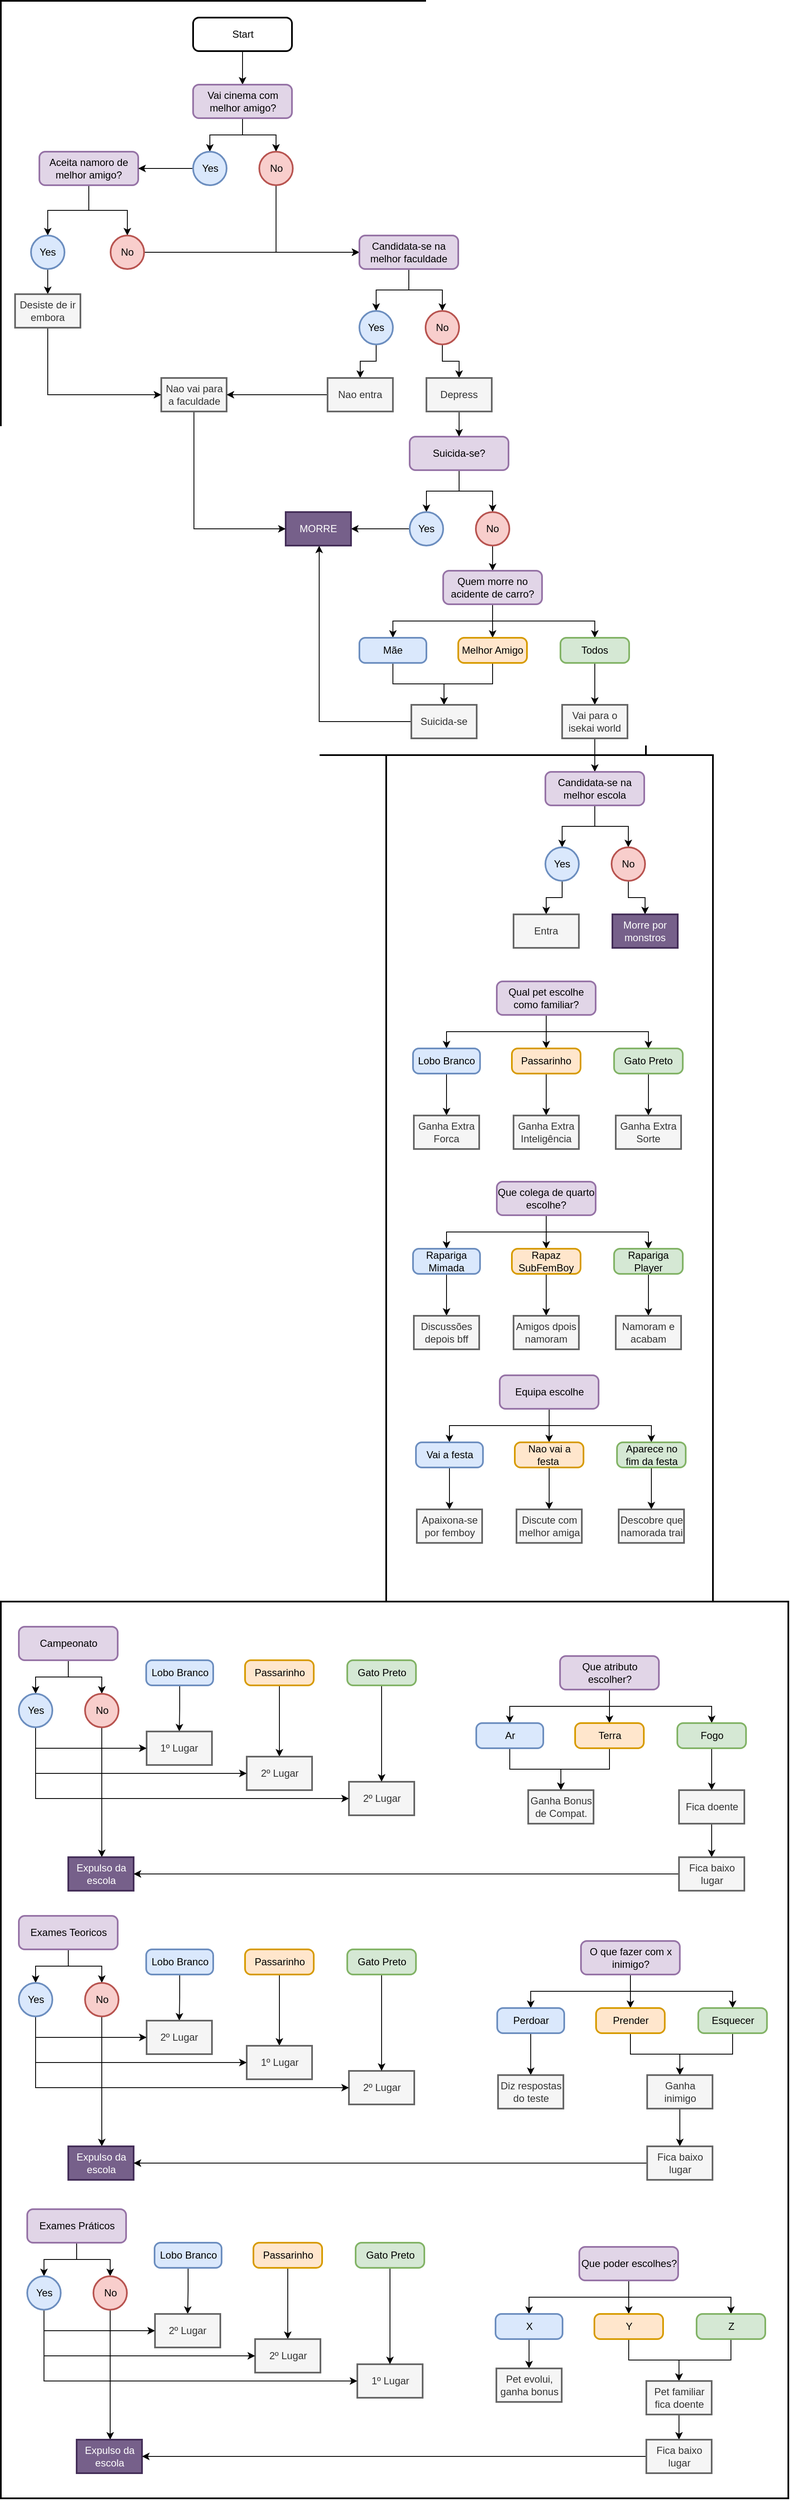 <mxfile version="20.8.1" type="github">
  <diagram id="oo7BsvQXC0BznXMBENdt" name="Página-1">
    <mxGraphModel dx="620" dy="2259" grid="1" gridSize="10" guides="1" tooltips="1" connect="1" arrows="1" fold="1" page="1" pageScale="1" pageWidth="827" pageHeight="1169" math="0" shadow="0">
      <root>
        <mxCell id="0" />
        <mxCell id="1" parent="0" />
        <mxCell id="yywzfgjH2t5czmbMfa4m-223" value="" style="rounded=0;whiteSpace=wrap;html=1;strokeWidth=2;" vertex="1" parent="1">
          <mxGeometry x="710" y="660" width="390" height="1010" as="geometry" />
        </mxCell>
        <mxCell id="yywzfgjH2t5czmbMfa4m-222" value="" style="rounded=0;whiteSpace=wrap;html=1;strokeWidth=2;" vertex="1" parent="1">
          <mxGeometry x="250" y="1670" width="940" height="1070" as="geometry" />
        </mxCell>
        <mxCell id="yywzfgjH2t5czmbMfa4m-75" value="" style="rounded=0;whiteSpace=wrap;html=1;strokeWidth=2;" vertex="1" parent="1">
          <mxGeometry x="250" y="-240" width="770" height="900" as="geometry" />
        </mxCell>
        <mxCell id="yywzfgjH2t5czmbMfa4m-29" style="edgeStyle=orthogonalEdgeStyle;rounded=0;orthogonalLoop=1;jettySize=auto;html=1;" edge="1" parent="1" source="9vlYqfwcHWExLdp7QOYs-2" target="9vlYqfwcHWExLdp7QOYs-61">
          <mxGeometry relative="1" as="geometry" />
        </mxCell>
        <mxCell id="9vlYqfwcHWExLdp7QOYs-2" value="Start" style="rounded=1;whiteSpace=wrap;html=1;absoluteArcSize=1;arcSize=14;strokeWidth=2;" parent="1" vertex="1">
          <mxGeometry x="479.5" y="-220" width="118" height="40" as="geometry" />
        </mxCell>
        <mxCell id="9vlYqfwcHWExLdp7QOYs-4" style="edgeStyle=orthogonalEdgeStyle;rounded=0;orthogonalLoop=1;jettySize=auto;html=1;" parent="1" source="9vlYqfwcHWExLdp7QOYs-3" target="9vlYqfwcHWExLdp7QOYs-6" edge="1">
          <mxGeometry relative="1" as="geometry">
            <mxPoint x="459" y="110" as="targetPoint" />
          </mxGeometry>
        </mxCell>
        <mxCell id="9vlYqfwcHWExLdp7QOYs-5" style="edgeStyle=orthogonalEdgeStyle;rounded=0;orthogonalLoop=1;jettySize=auto;html=1;entryX=0.5;entryY=0;entryDx=0;entryDy=0;" parent="1" source="9vlYqfwcHWExLdp7QOYs-3" target="9vlYqfwcHWExLdp7QOYs-7" edge="1">
          <mxGeometry relative="1" as="geometry">
            <mxPoint x="539" y="100" as="targetPoint" />
          </mxGeometry>
        </mxCell>
        <mxCell id="9vlYqfwcHWExLdp7QOYs-3" value="Aceita namoro de melhor amigo?" style="rounded=1;whiteSpace=wrap;html=1;absoluteArcSize=1;arcSize=14;strokeWidth=2;fillColor=#e1d5e7;strokeColor=#9673a6;" parent="1" vertex="1">
          <mxGeometry x="296" y="-60" width="118" height="40" as="geometry" />
        </mxCell>
        <mxCell id="yywzfgjH2t5czmbMfa4m-57" style="edgeStyle=orthogonalEdgeStyle;rounded=0;orthogonalLoop=1;jettySize=auto;html=1;" edge="1" parent="1" source="9vlYqfwcHWExLdp7QOYs-6" target="yywzfgjH2t5czmbMfa4m-56">
          <mxGeometry relative="1" as="geometry" />
        </mxCell>
        <mxCell id="9vlYqfwcHWExLdp7QOYs-6" value="Yes" style="ellipse;whiteSpace=wrap;html=1;strokeWidth=2;fillColor=#dae8fc;strokeColor=#6c8ebf;" parent="1" vertex="1">
          <mxGeometry x="286" y="40" width="40" height="40" as="geometry" />
        </mxCell>
        <mxCell id="yywzfgjH2t5czmbMfa4m-36" style="edgeStyle=orthogonalEdgeStyle;rounded=0;orthogonalLoop=1;jettySize=auto;html=1;" edge="1" parent="1" source="9vlYqfwcHWExLdp7QOYs-7" target="yywzfgjH2t5czmbMfa4m-33">
          <mxGeometry relative="1" as="geometry">
            <Array as="points">
              <mxPoint x="530" y="60" />
            </Array>
          </mxGeometry>
        </mxCell>
        <mxCell id="9vlYqfwcHWExLdp7QOYs-7" value="No" style="ellipse;whiteSpace=wrap;html=1;strokeWidth=2;fillColor=#f8cecc;strokeColor=#b85450;" parent="1" vertex="1">
          <mxGeometry x="381" y="40" width="40" height="40" as="geometry" />
        </mxCell>
        <mxCell id="9vlYqfwcHWExLdp7QOYs-42" style="edgeStyle=orthogonalEdgeStyle;rounded=0;orthogonalLoop=1;jettySize=auto;html=1;" parent="1" source="9vlYqfwcHWExLdp7QOYs-17" target="9vlYqfwcHWExLdp7QOYs-38" edge="1">
          <mxGeometry relative="1" as="geometry" />
        </mxCell>
        <mxCell id="9vlYqfwcHWExLdp7QOYs-43" style="edgeStyle=orthogonalEdgeStyle;rounded=0;orthogonalLoop=1;jettySize=auto;html=1;" parent="1" source="9vlYqfwcHWExLdp7QOYs-17" target="9vlYqfwcHWExLdp7QOYs-39" edge="1">
          <mxGeometry relative="1" as="geometry">
            <Array as="points">
              <mxPoint x="901" y="990" />
              <mxPoint x="1023" y="990" />
            </Array>
          </mxGeometry>
        </mxCell>
        <mxCell id="9vlYqfwcHWExLdp7QOYs-44" style="edgeStyle=orthogonalEdgeStyle;rounded=0;orthogonalLoop=1;jettySize=auto;html=1;" parent="1" source="9vlYqfwcHWExLdp7QOYs-17" target="9vlYqfwcHWExLdp7QOYs-37" edge="1">
          <mxGeometry relative="1" as="geometry">
            <Array as="points">
              <mxPoint x="901" y="990" />
              <mxPoint x="782" y="990" />
            </Array>
          </mxGeometry>
        </mxCell>
        <mxCell id="9vlYqfwcHWExLdp7QOYs-17" value="Qual pet escolhe como familiar?" style="rounded=1;whiteSpace=wrap;html=1;absoluteArcSize=1;arcSize=14;strokeWidth=2;fillColor=#e1d5e7;strokeColor=#9673a6;" parent="1" vertex="1">
          <mxGeometry x="842" y="930" width="118" height="40" as="geometry" />
        </mxCell>
        <mxCell id="9vlYqfwcHWExLdp7QOYs-31" style="edgeStyle=orthogonalEdgeStyle;rounded=0;orthogonalLoop=1;jettySize=auto;html=1;" parent="1" source="9vlYqfwcHWExLdp7QOYs-33" target="9vlYqfwcHWExLdp7QOYs-34" edge="1">
          <mxGeometry relative="1" as="geometry">
            <mxPoint x="767" y="400" as="targetPoint" />
          </mxGeometry>
        </mxCell>
        <mxCell id="9vlYqfwcHWExLdp7QOYs-32" style="edgeStyle=orthogonalEdgeStyle;rounded=0;orthogonalLoop=1;jettySize=auto;html=1;entryX=0.5;entryY=0;entryDx=0;entryDy=0;" parent="1" source="9vlYqfwcHWExLdp7QOYs-33" target="9vlYqfwcHWExLdp7QOYs-35" edge="1">
          <mxGeometry relative="1" as="geometry">
            <mxPoint x="847" y="390" as="targetPoint" />
          </mxGeometry>
        </mxCell>
        <mxCell id="9vlYqfwcHWExLdp7QOYs-33" value="Suicida-se?" style="rounded=1;whiteSpace=wrap;html=1;absoluteArcSize=1;arcSize=14;strokeWidth=2;fillColor=#e1d5e7;strokeColor=#9673a6;" parent="1" vertex="1">
          <mxGeometry x="738" y="280" width="118" height="40" as="geometry" />
        </mxCell>
        <mxCell id="XSNYoC8a-VCnFk2-lkQq-56" style="edgeStyle=orthogonalEdgeStyle;rounded=0;orthogonalLoop=1;jettySize=auto;html=1;" parent="1" source="9vlYqfwcHWExLdp7QOYs-34" target="XSNYoC8a-VCnFk2-lkQq-54" edge="1">
          <mxGeometry relative="1" as="geometry" />
        </mxCell>
        <mxCell id="9vlYqfwcHWExLdp7QOYs-34" value="Yes" style="ellipse;whiteSpace=wrap;html=1;strokeWidth=2;fillColor=#dae8fc;strokeColor=#6c8ebf;" parent="1" vertex="1">
          <mxGeometry x="738" y="370" width="40" height="40" as="geometry" />
        </mxCell>
        <mxCell id="XSNYoC8a-VCnFk2-lkQq-57" style="edgeStyle=orthogonalEdgeStyle;rounded=0;orthogonalLoop=1;jettySize=auto;html=1;" parent="1" source="9vlYqfwcHWExLdp7QOYs-35" target="9vlYqfwcHWExLdp7QOYs-48" edge="1">
          <mxGeometry relative="1" as="geometry">
            <Array as="points" />
          </mxGeometry>
        </mxCell>
        <mxCell id="9vlYqfwcHWExLdp7QOYs-35" value="No" style="ellipse;whiteSpace=wrap;html=1;strokeWidth=2;fillColor=#f8cecc;strokeColor=#b85450;" parent="1" vertex="1">
          <mxGeometry x="817" y="370" width="40" height="40" as="geometry" />
        </mxCell>
        <mxCell id="XSNYoC8a-VCnFk2-lkQq-41" style="edgeStyle=orthogonalEdgeStyle;rounded=0;orthogonalLoop=1;jettySize=auto;html=1;" parent="1" source="9vlYqfwcHWExLdp7QOYs-37" target="XSNYoC8a-VCnFk2-lkQq-39" edge="1">
          <mxGeometry relative="1" as="geometry" />
        </mxCell>
        <mxCell id="9vlYqfwcHWExLdp7QOYs-37" value="Lobo Branco" style="rounded=1;whiteSpace=wrap;html=1;absoluteArcSize=1;arcSize=14;strokeWidth=2;fillColor=#dae8fc;strokeColor=#6c8ebf;" parent="1" vertex="1">
          <mxGeometry x="742" y="1010" width="80" height="30" as="geometry" />
        </mxCell>
        <mxCell id="XSNYoC8a-VCnFk2-lkQq-42" style="edgeStyle=orthogonalEdgeStyle;rounded=0;orthogonalLoop=1;jettySize=auto;html=1;" parent="1" source="9vlYqfwcHWExLdp7QOYs-38" target="XSNYoC8a-VCnFk2-lkQq-38" edge="1">
          <mxGeometry relative="1" as="geometry" />
        </mxCell>
        <mxCell id="9vlYqfwcHWExLdp7QOYs-38" value="Passarinho" style="rounded=1;whiteSpace=wrap;html=1;absoluteArcSize=1;arcSize=14;strokeWidth=2;fillColor=#ffe6cc;strokeColor=#d79b00;" parent="1" vertex="1">
          <mxGeometry x="860" y="1010" width="82" height="30" as="geometry" />
        </mxCell>
        <mxCell id="XSNYoC8a-VCnFk2-lkQq-37" style="edgeStyle=orthogonalEdgeStyle;rounded=0;orthogonalLoop=1;jettySize=auto;html=1;" parent="1" source="9vlYqfwcHWExLdp7QOYs-39" target="XSNYoC8a-VCnFk2-lkQq-36" edge="1">
          <mxGeometry relative="1" as="geometry" />
        </mxCell>
        <mxCell id="9vlYqfwcHWExLdp7QOYs-39" value="Gato Preto" style="rounded=1;whiteSpace=wrap;html=1;absoluteArcSize=1;arcSize=14;strokeWidth=2;fillColor=#d5e8d4;strokeColor=#82b366;" parent="1" vertex="1">
          <mxGeometry x="982" y="1010" width="82" height="30" as="geometry" />
        </mxCell>
        <mxCell id="9vlYqfwcHWExLdp7QOYs-45" style="edgeStyle=orthogonalEdgeStyle;rounded=0;orthogonalLoop=1;jettySize=auto;html=1;" parent="1" source="9vlYqfwcHWExLdp7QOYs-48" target="9vlYqfwcHWExLdp7QOYs-50" edge="1">
          <mxGeometry relative="1" as="geometry" />
        </mxCell>
        <mxCell id="9vlYqfwcHWExLdp7QOYs-46" style="edgeStyle=orthogonalEdgeStyle;rounded=0;orthogonalLoop=1;jettySize=auto;html=1;" parent="1" source="9vlYqfwcHWExLdp7QOYs-48" target="9vlYqfwcHWExLdp7QOYs-51" edge="1">
          <mxGeometry relative="1" as="geometry">
            <Array as="points">
              <mxPoint x="837" y="500" />
              <mxPoint x="959" y="500" />
            </Array>
          </mxGeometry>
        </mxCell>
        <mxCell id="9vlYqfwcHWExLdp7QOYs-47" style="edgeStyle=orthogonalEdgeStyle;rounded=0;orthogonalLoop=1;jettySize=auto;html=1;" parent="1" source="9vlYqfwcHWExLdp7QOYs-48" target="9vlYqfwcHWExLdp7QOYs-49" edge="1">
          <mxGeometry relative="1" as="geometry">
            <Array as="points">
              <mxPoint x="837" y="500" />
              <mxPoint x="718" y="500" />
            </Array>
            <mxPoint x="838" y="470" as="sourcePoint" />
          </mxGeometry>
        </mxCell>
        <mxCell id="9vlYqfwcHWExLdp7QOYs-48" value="Quem morre no acidente de carro?" style="rounded=1;whiteSpace=wrap;html=1;absoluteArcSize=1;arcSize=14;strokeWidth=2;fillColor=#e1d5e7;strokeColor=#9673a6;" parent="1" vertex="1">
          <mxGeometry x="778" y="440" width="118" height="40" as="geometry" />
        </mxCell>
        <mxCell id="XSNYoC8a-VCnFk2-lkQq-27" style="edgeStyle=orthogonalEdgeStyle;rounded=0;orthogonalLoop=1;jettySize=auto;html=1;" parent="1" source="9vlYqfwcHWExLdp7QOYs-49" target="XSNYoC8a-VCnFk2-lkQq-25" edge="1">
          <mxGeometry relative="1" as="geometry" />
        </mxCell>
        <mxCell id="9vlYqfwcHWExLdp7QOYs-49" value="Mãe" style="rounded=1;whiteSpace=wrap;html=1;absoluteArcSize=1;arcSize=14;strokeWidth=2;fillColor=#dae8fc;strokeColor=#6c8ebf;" parent="1" vertex="1">
          <mxGeometry x="678" y="520" width="80" height="30" as="geometry" />
        </mxCell>
        <mxCell id="XSNYoC8a-VCnFk2-lkQq-26" style="edgeStyle=orthogonalEdgeStyle;rounded=0;orthogonalLoop=1;jettySize=auto;html=1;" parent="1" source="9vlYqfwcHWExLdp7QOYs-50" target="XSNYoC8a-VCnFk2-lkQq-25" edge="1">
          <mxGeometry relative="1" as="geometry" />
        </mxCell>
        <mxCell id="9vlYqfwcHWExLdp7QOYs-50" value="Melhor Amigo" style="rounded=1;whiteSpace=wrap;html=1;absoluteArcSize=1;arcSize=14;strokeWidth=2;fillColor=#ffe6cc;strokeColor=#d79b00;" parent="1" vertex="1">
          <mxGeometry x="796" y="520" width="82" height="30" as="geometry" />
        </mxCell>
        <mxCell id="XSNYoC8a-VCnFk2-lkQq-23" style="edgeStyle=orthogonalEdgeStyle;rounded=0;orthogonalLoop=1;jettySize=auto;html=1;" parent="1" source="9vlYqfwcHWExLdp7QOYs-51" target="XSNYoC8a-VCnFk2-lkQq-22" edge="1">
          <mxGeometry relative="1" as="geometry" />
        </mxCell>
        <mxCell id="9vlYqfwcHWExLdp7QOYs-51" value="Todos" style="rounded=1;whiteSpace=wrap;html=1;absoluteArcSize=1;arcSize=14;strokeWidth=2;fillColor=#d5e8d4;strokeColor=#82b366;" parent="1" vertex="1">
          <mxGeometry x="918" y="520" width="82" height="30" as="geometry" />
        </mxCell>
        <mxCell id="9vlYqfwcHWExLdp7QOYs-52" style="edgeStyle=orthogonalEdgeStyle;rounded=0;orthogonalLoop=1;jettySize=auto;html=1;" parent="1" source="9vlYqfwcHWExLdp7QOYs-55" target="9vlYqfwcHWExLdp7QOYs-57" edge="1">
          <mxGeometry relative="1" as="geometry" />
        </mxCell>
        <mxCell id="9vlYqfwcHWExLdp7QOYs-53" style="edgeStyle=orthogonalEdgeStyle;rounded=0;orthogonalLoop=1;jettySize=auto;html=1;" parent="1" source="9vlYqfwcHWExLdp7QOYs-55" target="9vlYqfwcHWExLdp7QOYs-58" edge="1">
          <mxGeometry relative="1" as="geometry">
            <Array as="points">
              <mxPoint x="976.5" y="1795" />
              <mxPoint x="1098.5" y="1795" />
            </Array>
          </mxGeometry>
        </mxCell>
        <mxCell id="9vlYqfwcHWExLdp7QOYs-54" style="edgeStyle=orthogonalEdgeStyle;rounded=0;orthogonalLoop=1;jettySize=auto;html=1;" parent="1" source="9vlYqfwcHWExLdp7QOYs-55" target="9vlYqfwcHWExLdp7QOYs-56" edge="1">
          <mxGeometry relative="1" as="geometry">
            <Array as="points">
              <mxPoint x="976.5" y="1795" />
              <mxPoint x="857.5" y="1795" />
            </Array>
          </mxGeometry>
        </mxCell>
        <mxCell id="9vlYqfwcHWExLdp7QOYs-55" value="Que atributo escolher?" style="rounded=1;whiteSpace=wrap;html=1;absoluteArcSize=1;arcSize=14;strokeWidth=2;fillColor=#e1d5e7;strokeColor=#9673a6;" parent="1" vertex="1">
          <mxGeometry x="917.5" y="1735" width="118" height="40" as="geometry" />
        </mxCell>
        <mxCell id="XSNYoC8a-VCnFk2-lkQq-51" style="edgeStyle=orthogonalEdgeStyle;rounded=0;orthogonalLoop=1;jettySize=auto;html=1;" parent="1" source="9vlYqfwcHWExLdp7QOYs-56" target="XSNYoC8a-VCnFk2-lkQq-45" edge="1">
          <mxGeometry relative="1" as="geometry" />
        </mxCell>
        <mxCell id="9vlYqfwcHWExLdp7QOYs-56" value="Ar" style="rounded=1;whiteSpace=wrap;html=1;absoluteArcSize=1;arcSize=14;strokeWidth=2;fillColor=#dae8fc;strokeColor=#6c8ebf;" parent="1" vertex="1">
          <mxGeometry x="817.5" y="1815" width="80" height="30" as="geometry" />
        </mxCell>
        <mxCell id="XSNYoC8a-VCnFk2-lkQq-52" style="edgeStyle=orthogonalEdgeStyle;rounded=0;orthogonalLoop=1;jettySize=auto;html=1;" parent="1" source="9vlYqfwcHWExLdp7QOYs-57" target="XSNYoC8a-VCnFk2-lkQq-45" edge="1">
          <mxGeometry relative="1" as="geometry" />
        </mxCell>
        <mxCell id="9vlYqfwcHWExLdp7QOYs-57" value="Terra" style="rounded=1;whiteSpace=wrap;html=1;absoluteArcSize=1;arcSize=14;strokeWidth=2;fillColor=#ffe6cc;strokeColor=#d79b00;" parent="1" vertex="1">
          <mxGeometry x="935.5" y="1815" width="82" height="30" as="geometry" />
        </mxCell>
        <mxCell id="XSNYoC8a-VCnFk2-lkQq-50" style="edgeStyle=orthogonalEdgeStyle;rounded=0;orthogonalLoop=1;jettySize=auto;html=1;" parent="1" source="9vlYqfwcHWExLdp7QOYs-58" target="XSNYoC8a-VCnFk2-lkQq-49" edge="1">
          <mxGeometry relative="1" as="geometry" />
        </mxCell>
        <mxCell id="9vlYqfwcHWExLdp7QOYs-58" value="Fogo" style="rounded=1;whiteSpace=wrap;html=1;absoluteArcSize=1;arcSize=14;strokeWidth=2;fillColor=#d5e8d4;strokeColor=#82b366;" parent="1" vertex="1">
          <mxGeometry x="1057.5" y="1815" width="82" height="30" as="geometry" />
        </mxCell>
        <mxCell id="9vlYqfwcHWExLdp7QOYs-59" style="edgeStyle=orthogonalEdgeStyle;rounded=0;orthogonalLoop=1;jettySize=auto;html=1;" parent="1" source="9vlYqfwcHWExLdp7QOYs-61" target="9vlYqfwcHWExLdp7QOYs-62" edge="1">
          <mxGeometry relative="1" as="geometry">
            <mxPoint x="498.5" y="-60" as="targetPoint" />
          </mxGeometry>
        </mxCell>
        <mxCell id="9vlYqfwcHWExLdp7QOYs-60" style="edgeStyle=orthogonalEdgeStyle;rounded=0;orthogonalLoop=1;jettySize=auto;html=1;entryX=0.5;entryY=0;entryDx=0;entryDy=0;" parent="1" source="9vlYqfwcHWExLdp7QOYs-61" target="9vlYqfwcHWExLdp7QOYs-63" edge="1">
          <mxGeometry relative="1" as="geometry">
            <mxPoint x="578.5" y="-70" as="targetPoint" />
          </mxGeometry>
        </mxCell>
        <mxCell id="9vlYqfwcHWExLdp7QOYs-61" value="Vai cinema com melhor amigo?" style="rounded=1;whiteSpace=wrap;html=1;absoluteArcSize=1;arcSize=14;strokeWidth=2;fillColor=#e1d5e7;strokeColor=#9673a6;" parent="1" vertex="1">
          <mxGeometry x="479.5" y="-140" width="118" height="40" as="geometry" />
        </mxCell>
        <mxCell id="yywzfgjH2t5czmbMfa4m-30" style="edgeStyle=orthogonalEdgeStyle;rounded=0;orthogonalLoop=1;jettySize=auto;html=1;" edge="1" parent="1" source="9vlYqfwcHWExLdp7QOYs-62" target="9vlYqfwcHWExLdp7QOYs-3">
          <mxGeometry relative="1" as="geometry" />
        </mxCell>
        <mxCell id="9vlYqfwcHWExLdp7QOYs-62" value="Yes" style="ellipse;whiteSpace=wrap;html=1;strokeWidth=2;fillColor=#dae8fc;strokeColor=#6c8ebf;" parent="1" vertex="1">
          <mxGeometry x="479.5" y="-60" width="40" height="40" as="geometry" />
        </mxCell>
        <mxCell id="yywzfgjH2t5czmbMfa4m-45" style="edgeStyle=orthogonalEdgeStyle;rounded=0;orthogonalLoop=1;jettySize=auto;html=1;" edge="1" parent="1" source="9vlYqfwcHWExLdp7QOYs-63" target="yywzfgjH2t5czmbMfa4m-33">
          <mxGeometry relative="1" as="geometry">
            <Array as="points">
              <mxPoint x="579" y="60" />
              <mxPoint x="530" y="60" />
            </Array>
          </mxGeometry>
        </mxCell>
        <mxCell id="9vlYqfwcHWExLdp7QOYs-63" value="No" style="ellipse;whiteSpace=wrap;html=1;strokeWidth=2;fillColor=#f8cecc;strokeColor=#b85450;" parent="1" vertex="1">
          <mxGeometry x="558.5" y="-60" width="40" height="40" as="geometry" />
        </mxCell>
        <mxCell id="XSNYoC8a-VCnFk2-lkQq-6" style="edgeStyle=orthogonalEdgeStyle;rounded=0;orthogonalLoop=1;jettySize=auto;html=1;" parent="1" source="XSNYoC8a-VCnFk2-lkQq-9" target="XSNYoC8a-VCnFk2-lkQq-11" edge="1">
          <mxGeometry relative="1" as="geometry" />
        </mxCell>
        <mxCell id="XSNYoC8a-VCnFk2-lkQq-7" style="edgeStyle=orthogonalEdgeStyle;rounded=0;orthogonalLoop=1;jettySize=auto;html=1;" parent="1" source="XSNYoC8a-VCnFk2-lkQq-9" target="XSNYoC8a-VCnFk2-lkQq-12" edge="1">
          <mxGeometry relative="1" as="geometry">
            <Array as="points">
              <mxPoint x="1001.5" y="2135" />
              <mxPoint x="1123.5" y="2135" />
            </Array>
          </mxGeometry>
        </mxCell>
        <mxCell id="XSNYoC8a-VCnFk2-lkQq-8" style="edgeStyle=orthogonalEdgeStyle;rounded=0;orthogonalLoop=1;jettySize=auto;html=1;" parent="1" target="XSNYoC8a-VCnFk2-lkQq-10" edge="1">
          <mxGeometry relative="1" as="geometry">
            <Array as="points">
              <mxPoint x="1001.5" y="2135" />
              <mxPoint x="882.5" y="2135" />
            </Array>
            <mxPoint x="1002.5" y="2105" as="sourcePoint" />
          </mxGeometry>
        </mxCell>
        <mxCell id="XSNYoC8a-VCnFk2-lkQq-9" value="O que fazer com x inimigo?" style="rounded=1;whiteSpace=wrap;html=1;absoluteArcSize=1;arcSize=14;strokeWidth=2;fillColor=#e1d5e7;strokeColor=#9673a6;" parent="1" vertex="1">
          <mxGeometry x="942.5" y="2075" width="118" height="40" as="geometry" />
        </mxCell>
        <mxCell id="XSNYoC8a-VCnFk2-lkQq-29" style="edgeStyle=orthogonalEdgeStyle;rounded=0;orthogonalLoop=1;jettySize=auto;html=1;" parent="1" source="XSNYoC8a-VCnFk2-lkQq-10" target="XSNYoC8a-VCnFk2-lkQq-28" edge="1">
          <mxGeometry relative="1" as="geometry" />
        </mxCell>
        <mxCell id="XSNYoC8a-VCnFk2-lkQq-10" value="Perdoar" style="rounded=1;whiteSpace=wrap;html=1;absoluteArcSize=1;arcSize=14;strokeWidth=2;fillColor=#dae8fc;strokeColor=#6c8ebf;" parent="1" vertex="1">
          <mxGeometry x="842.5" y="2155" width="80" height="30" as="geometry" />
        </mxCell>
        <mxCell id="XSNYoC8a-VCnFk2-lkQq-33" style="edgeStyle=orthogonalEdgeStyle;rounded=0;orthogonalLoop=1;jettySize=auto;html=1;" parent="1" source="XSNYoC8a-VCnFk2-lkQq-11" target="XSNYoC8a-VCnFk2-lkQq-32" edge="1">
          <mxGeometry relative="1" as="geometry">
            <mxPoint x="1001.5" y="2235" as="targetPoint" />
          </mxGeometry>
        </mxCell>
        <mxCell id="XSNYoC8a-VCnFk2-lkQq-11" value="Prender" style="rounded=1;whiteSpace=wrap;html=1;absoluteArcSize=1;arcSize=14;strokeWidth=2;fillColor=#ffe6cc;strokeColor=#d79b00;" parent="1" vertex="1">
          <mxGeometry x="960.5" y="2155" width="82" height="30" as="geometry" />
        </mxCell>
        <mxCell id="XSNYoC8a-VCnFk2-lkQq-34" style="edgeStyle=orthogonalEdgeStyle;rounded=0;orthogonalLoop=1;jettySize=auto;html=1;" parent="1" source="XSNYoC8a-VCnFk2-lkQq-12" target="XSNYoC8a-VCnFk2-lkQq-32" edge="1">
          <mxGeometry relative="1" as="geometry" />
        </mxCell>
        <mxCell id="XSNYoC8a-VCnFk2-lkQq-12" value="Esquecer" style="rounded=1;whiteSpace=wrap;html=1;absoluteArcSize=1;arcSize=14;strokeWidth=2;fillColor=#d5e8d4;strokeColor=#82b366;" parent="1" vertex="1">
          <mxGeometry x="1082.5" y="2155" width="82" height="30" as="geometry" />
        </mxCell>
        <mxCell id="XSNYoC8a-VCnFk2-lkQq-13" style="edgeStyle=orthogonalEdgeStyle;rounded=0;orthogonalLoop=1;jettySize=auto;html=1;" parent="1" source="XSNYoC8a-VCnFk2-lkQq-16" target="XSNYoC8a-VCnFk2-lkQq-18" edge="1">
          <mxGeometry relative="1" as="geometry" />
        </mxCell>
        <mxCell id="XSNYoC8a-VCnFk2-lkQq-14" style="edgeStyle=orthogonalEdgeStyle;rounded=0;orthogonalLoop=1;jettySize=auto;html=1;" parent="1" source="XSNYoC8a-VCnFk2-lkQq-16" target="XSNYoC8a-VCnFk2-lkQq-19" edge="1">
          <mxGeometry relative="1" as="geometry">
            <Array as="points">
              <mxPoint x="999.5" y="2500" />
              <mxPoint x="1121.5" y="2500" />
            </Array>
          </mxGeometry>
        </mxCell>
        <mxCell id="XSNYoC8a-VCnFk2-lkQq-15" style="edgeStyle=orthogonalEdgeStyle;rounded=0;orthogonalLoop=1;jettySize=auto;html=1;" parent="1" target="XSNYoC8a-VCnFk2-lkQq-17" edge="1">
          <mxGeometry relative="1" as="geometry">
            <Array as="points">
              <mxPoint x="999.5" y="2500" />
              <mxPoint x="880.5" y="2500" />
            </Array>
            <mxPoint x="1000.5" y="2470" as="sourcePoint" />
          </mxGeometry>
        </mxCell>
        <mxCell id="XSNYoC8a-VCnFk2-lkQq-16" value="Que poder escolhes?" style="rounded=1;whiteSpace=wrap;html=1;absoluteArcSize=1;arcSize=14;strokeWidth=2;fillColor=#e1d5e7;strokeColor=#9673a6;" parent="1" vertex="1">
          <mxGeometry x="940.5" y="2440" width="118" height="40" as="geometry" />
        </mxCell>
        <mxCell id="XSNYoC8a-VCnFk2-lkQq-21" style="edgeStyle=orthogonalEdgeStyle;rounded=0;orthogonalLoop=1;jettySize=auto;html=1;" parent="1" source="XSNYoC8a-VCnFk2-lkQq-17" target="XSNYoC8a-VCnFk2-lkQq-20" edge="1">
          <mxGeometry relative="1" as="geometry" />
        </mxCell>
        <mxCell id="XSNYoC8a-VCnFk2-lkQq-17" value="X" style="rounded=1;whiteSpace=wrap;html=1;absoluteArcSize=1;arcSize=14;strokeWidth=2;fillColor=#dae8fc;strokeColor=#6c8ebf;" parent="1" vertex="1">
          <mxGeometry x="840.5" y="2520" width="80" height="30" as="geometry" />
        </mxCell>
        <mxCell id="XSNYoC8a-VCnFk2-lkQq-44" style="edgeStyle=orthogonalEdgeStyle;rounded=0;orthogonalLoop=1;jettySize=auto;html=1;" parent="1" source="XSNYoC8a-VCnFk2-lkQq-18" target="XSNYoC8a-VCnFk2-lkQq-43" edge="1">
          <mxGeometry relative="1" as="geometry" />
        </mxCell>
        <mxCell id="XSNYoC8a-VCnFk2-lkQq-18" value="Y" style="rounded=1;whiteSpace=wrap;html=1;absoluteArcSize=1;arcSize=14;strokeWidth=2;fillColor=#ffe6cc;strokeColor=#d79b00;" parent="1" vertex="1">
          <mxGeometry x="958.5" y="2520" width="82" height="30" as="geometry" />
        </mxCell>
        <mxCell id="yywzfgjH2t5czmbMfa4m-213" style="edgeStyle=orthogonalEdgeStyle;rounded=0;orthogonalLoop=1;jettySize=auto;html=1;" edge="1" parent="1" source="XSNYoC8a-VCnFk2-lkQq-19" target="XSNYoC8a-VCnFk2-lkQq-43">
          <mxGeometry relative="1" as="geometry" />
        </mxCell>
        <mxCell id="XSNYoC8a-VCnFk2-lkQq-19" value="Z" style="rounded=1;whiteSpace=wrap;html=1;absoluteArcSize=1;arcSize=14;strokeWidth=2;fillColor=#d5e8d4;strokeColor=#82b366;" parent="1" vertex="1">
          <mxGeometry x="1080.5" y="2520" width="82" height="30" as="geometry" />
        </mxCell>
        <mxCell id="XSNYoC8a-VCnFk2-lkQq-20" value="Pet evolui, ganha bonus" style="rounded=0;whiteSpace=wrap;html=1;strokeWidth=2;fillColor=#f5f5f5;fontColor=#333333;strokeColor=#666666;" parent="1" vertex="1">
          <mxGeometry x="841.5" y="2585" width="78" height="40" as="geometry" />
        </mxCell>
        <mxCell id="yywzfgjH2t5czmbMfa4m-69" style="edgeStyle=orthogonalEdgeStyle;rounded=0;orthogonalLoop=1;jettySize=auto;html=1;" edge="1" parent="1" source="XSNYoC8a-VCnFk2-lkQq-22" target="yywzfgjH2t5czmbMfa4m-62">
          <mxGeometry relative="1" as="geometry" />
        </mxCell>
        <mxCell id="XSNYoC8a-VCnFk2-lkQq-22" value="Vai para o isekai world" style="rounded=0;whiteSpace=wrap;html=1;strokeWidth=2;fillColor=#f5f5f5;fontColor=#333333;strokeColor=#666666;" parent="1" vertex="1">
          <mxGeometry x="920" y="600" width="78" height="40" as="geometry" />
        </mxCell>
        <mxCell id="XSNYoC8a-VCnFk2-lkQq-58" style="edgeStyle=orthogonalEdgeStyle;rounded=0;orthogonalLoop=1;jettySize=auto;html=1;" parent="1" source="XSNYoC8a-VCnFk2-lkQq-25" target="XSNYoC8a-VCnFk2-lkQq-54" edge="1">
          <mxGeometry relative="1" as="geometry">
            <Array as="points">
              <mxPoint x="630" y="620" />
            </Array>
          </mxGeometry>
        </mxCell>
        <mxCell id="XSNYoC8a-VCnFk2-lkQq-25" value="Suicida-se" style="rounded=0;whiteSpace=wrap;html=1;strokeWidth=2;fillColor=#f5f5f5;fontColor=#333333;strokeColor=#666666;" parent="1" vertex="1">
          <mxGeometry x="740" y="600" width="78" height="40" as="geometry" />
        </mxCell>
        <mxCell id="XSNYoC8a-VCnFk2-lkQq-28" value="Diz respostas do teste" style="rounded=0;whiteSpace=wrap;html=1;strokeWidth=2;fillColor=#f5f5f5;fontColor=#333333;strokeColor=#666666;" parent="1" vertex="1">
          <mxGeometry x="843.5" y="2235" width="78" height="40" as="geometry" />
        </mxCell>
        <mxCell id="yywzfgjH2t5czmbMfa4m-219" style="edgeStyle=orthogonalEdgeStyle;rounded=0;orthogonalLoop=1;jettySize=auto;html=1;" edge="1" parent="1" source="XSNYoC8a-VCnFk2-lkQq-32" target="yywzfgjH2t5czmbMfa4m-218">
          <mxGeometry relative="1" as="geometry" />
        </mxCell>
        <mxCell id="XSNYoC8a-VCnFk2-lkQq-32" value="Ganha inimigo" style="rounded=0;whiteSpace=wrap;html=1;strokeWidth=2;fillColor=#f5f5f5;fontColor=#333333;strokeColor=#666666;" parent="1" vertex="1">
          <mxGeometry x="1021.5" y="2235" width="78" height="40" as="geometry" />
        </mxCell>
        <mxCell id="XSNYoC8a-VCnFk2-lkQq-36" value="Ganha Extra Sorte" style="rounded=0;whiteSpace=wrap;html=1;strokeWidth=2;fillColor=#f5f5f5;fontColor=#333333;strokeColor=#666666;" parent="1" vertex="1">
          <mxGeometry x="984" y="1090" width="78" height="40" as="geometry" />
        </mxCell>
        <mxCell id="yywzfgjH2t5czmbMfa4m-101" style="edgeStyle=orthogonalEdgeStyle;rounded=0;orthogonalLoop=1;jettySize=auto;html=1;" edge="1" parent="1" source="yywzfgjH2t5czmbMfa4m-147" target="yywzfgjH2t5czmbMfa4m-85">
          <mxGeometry relative="1" as="geometry" />
        </mxCell>
        <mxCell id="XSNYoC8a-VCnFk2-lkQq-38" value="Ganha Extra Inteligência" style="rounded=0;whiteSpace=wrap;html=1;strokeWidth=2;fillColor=#f5f5f5;fontColor=#333333;strokeColor=#666666;" parent="1" vertex="1">
          <mxGeometry x="862" y="1090" width="78" height="40" as="geometry" />
        </mxCell>
        <mxCell id="yywzfgjH2t5czmbMfa4m-97" style="edgeStyle=orthogonalEdgeStyle;rounded=0;orthogonalLoop=1;jettySize=auto;html=1;entryX=0.5;entryY=0;entryDx=0;entryDy=0;" edge="1" parent="1" source="yywzfgjH2t5czmbMfa4m-146" target="yywzfgjH2t5czmbMfa4m-86">
          <mxGeometry relative="1" as="geometry" />
        </mxCell>
        <mxCell id="XSNYoC8a-VCnFk2-lkQq-39" value="Ganha Extra Forca" style="rounded=0;whiteSpace=wrap;html=1;strokeWidth=2;fillColor=#f5f5f5;fontColor=#333333;strokeColor=#666666;" parent="1" vertex="1">
          <mxGeometry x="743" y="1090" width="78" height="40" as="geometry" />
        </mxCell>
        <mxCell id="yywzfgjH2t5czmbMfa4m-215" style="edgeStyle=orthogonalEdgeStyle;rounded=0;orthogonalLoop=1;jettySize=auto;html=1;" edge="1" parent="1" source="XSNYoC8a-VCnFk2-lkQq-43" target="yywzfgjH2t5czmbMfa4m-214">
          <mxGeometry relative="1" as="geometry" />
        </mxCell>
        <mxCell id="XSNYoC8a-VCnFk2-lkQq-43" value="Pet familiar fica doente" style="rounded=0;whiteSpace=wrap;html=1;strokeWidth=2;fillColor=#f5f5f5;fontColor=#333333;strokeColor=#666666;" parent="1" vertex="1">
          <mxGeometry x="1020.5" y="2600" width="78" height="40" as="geometry" />
        </mxCell>
        <mxCell id="XSNYoC8a-VCnFk2-lkQq-45" value="Ganha Bonus de Compat." style="rounded=0;whiteSpace=wrap;html=1;strokeWidth=2;fillColor=#f5f5f5;fontColor=#333333;strokeColor=#666666;" parent="1" vertex="1">
          <mxGeometry x="879.5" y="1895" width="78" height="40" as="geometry" />
        </mxCell>
        <mxCell id="yywzfgjH2t5czmbMfa4m-217" style="edgeStyle=orthogonalEdgeStyle;rounded=0;orthogonalLoop=1;jettySize=auto;html=1;" edge="1" parent="1" source="XSNYoC8a-VCnFk2-lkQq-49" target="yywzfgjH2t5czmbMfa4m-210">
          <mxGeometry relative="1" as="geometry" />
        </mxCell>
        <mxCell id="XSNYoC8a-VCnFk2-lkQq-49" value="Fica doente" style="rounded=0;whiteSpace=wrap;html=1;strokeWidth=2;fillColor=#f5f5f5;fontColor=#333333;strokeColor=#666666;" parent="1" vertex="1">
          <mxGeometry x="1059.5" y="1895" width="78" height="40" as="geometry" />
        </mxCell>
        <mxCell id="XSNYoC8a-VCnFk2-lkQq-54" value="MORRE" style="rounded=0;whiteSpace=wrap;html=1;strokeWidth=2;fillColor=#76608a;strokeColor=#432D57;fontColor=#ffffff;" parent="1" vertex="1">
          <mxGeometry x="590" y="370" width="78" height="40" as="geometry" />
        </mxCell>
        <mxCell id="yywzfgjH2t5czmbMfa4m-31" style="edgeStyle=orthogonalEdgeStyle;rounded=0;orthogonalLoop=1;jettySize=auto;html=1;" edge="1" parent="1" source="yywzfgjH2t5czmbMfa4m-33" target="yywzfgjH2t5czmbMfa4m-34">
          <mxGeometry relative="1" as="geometry">
            <mxPoint x="518" y="330" as="targetPoint" />
          </mxGeometry>
        </mxCell>
        <mxCell id="yywzfgjH2t5czmbMfa4m-32" style="edgeStyle=orthogonalEdgeStyle;rounded=0;orthogonalLoop=1;jettySize=auto;html=1;entryX=0.5;entryY=0;entryDx=0;entryDy=0;" edge="1" parent="1" source="yywzfgjH2t5czmbMfa4m-33" target="yywzfgjH2t5czmbMfa4m-35">
          <mxGeometry relative="1" as="geometry">
            <mxPoint x="598" y="320" as="targetPoint" />
          </mxGeometry>
        </mxCell>
        <mxCell id="yywzfgjH2t5czmbMfa4m-33" value="Candidata-se na melhor faculdade" style="rounded=1;whiteSpace=wrap;html=1;absoluteArcSize=1;arcSize=14;strokeWidth=2;fillColor=#e1d5e7;strokeColor=#9673a6;" vertex="1" parent="1">
          <mxGeometry x="678" y="40" width="118" height="40" as="geometry" />
        </mxCell>
        <mxCell id="yywzfgjH2t5czmbMfa4m-55" style="edgeStyle=orthogonalEdgeStyle;rounded=0;orthogonalLoop=1;jettySize=auto;html=1;" edge="1" parent="1" source="yywzfgjH2t5czmbMfa4m-34" target="yywzfgjH2t5czmbMfa4m-54">
          <mxGeometry relative="1" as="geometry" />
        </mxCell>
        <mxCell id="yywzfgjH2t5czmbMfa4m-34" value="Yes" style="ellipse;whiteSpace=wrap;html=1;strokeWidth=2;fillColor=#dae8fc;strokeColor=#6c8ebf;" vertex="1" parent="1">
          <mxGeometry x="678" y="130" width="40" height="40" as="geometry" />
        </mxCell>
        <mxCell id="yywzfgjH2t5czmbMfa4m-43" style="edgeStyle=orthogonalEdgeStyle;rounded=0;orthogonalLoop=1;jettySize=auto;html=1;" edge="1" parent="1" source="yywzfgjH2t5czmbMfa4m-35" target="yywzfgjH2t5czmbMfa4m-42">
          <mxGeometry relative="1" as="geometry" />
        </mxCell>
        <mxCell id="yywzfgjH2t5czmbMfa4m-35" value="No" style="ellipse;whiteSpace=wrap;html=1;strokeWidth=2;fillColor=#f8cecc;strokeColor=#b85450;" vertex="1" parent="1">
          <mxGeometry x="757" y="130" width="40" height="40" as="geometry" />
        </mxCell>
        <mxCell id="yywzfgjH2t5czmbMfa4m-44" style="edgeStyle=orthogonalEdgeStyle;rounded=0;orthogonalLoop=1;jettySize=auto;html=1;" edge="1" parent="1" source="yywzfgjH2t5czmbMfa4m-42" target="9vlYqfwcHWExLdp7QOYs-33">
          <mxGeometry relative="1" as="geometry" />
        </mxCell>
        <mxCell id="yywzfgjH2t5czmbMfa4m-42" value="Depress" style="rounded=0;whiteSpace=wrap;html=1;strokeWidth=2;fillColor=#f5f5f5;fontColor=#333333;strokeColor=#666666;" vertex="1" parent="1">
          <mxGeometry x="758" y="210" width="78" height="40" as="geometry" />
        </mxCell>
        <mxCell id="yywzfgjH2t5czmbMfa4m-74" style="edgeStyle=orthogonalEdgeStyle;rounded=0;orthogonalLoop=1;jettySize=auto;html=1;" edge="1" parent="1" source="yywzfgjH2t5czmbMfa4m-51" target="XSNYoC8a-VCnFk2-lkQq-54">
          <mxGeometry relative="1" as="geometry">
            <Array as="points">
              <mxPoint x="481" y="390" />
            </Array>
          </mxGeometry>
        </mxCell>
        <mxCell id="yywzfgjH2t5czmbMfa4m-51" value="Nao vai para a faculdade" style="rounded=0;whiteSpace=wrap;html=1;strokeWidth=2;fillColor=#f5f5f5;fontColor=#333333;strokeColor=#666666;" vertex="1" parent="1">
          <mxGeometry x="441.5" y="210" width="78" height="40" as="geometry" />
        </mxCell>
        <mxCell id="yywzfgjH2t5czmbMfa4m-58" style="edgeStyle=orthogonalEdgeStyle;rounded=0;orthogonalLoop=1;jettySize=auto;html=1;" edge="1" parent="1" source="yywzfgjH2t5czmbMfa4m-54" target="yywzfgjH2t5czmbMfa4m-51">
          <mxGeometry relative="1" as="geometry" />
        </mxCell>
        <mxCell id="yywzfgjH2t5czmbMfa4m-54" value="Nao entra" style="rounded=0;whiteSpace=wrap;html=1;strokeWidth=2;fillColor=#f5f5f5;fontColor=#333333;strokeColor=#666666;" vertex="1" parent="1">
          <mxGeometry x="640" y="210" width="78" height="40" as="geometry" />
        </mxCell>
        <mxCell id="yywzfgjH2t5czmbMfa4m-59" style="edgeStyle=orthogonalEdgeStyle;rounded=0;orthogonalLoop=1;jettySize=auto;html=1;" edge="1" parent="1" source="yywzfgjH2t5czmbMfa4m-56" target="yywzfgjH2t5czmbMfa4m-51">
          <mxGeometry relative="1" as="geometry">
            <Array as="points">
              <mxPoint x="306" y="230" />
            </Array>
          </mxGeometry>
        </mxCell>
        <mxCell id="yywzfgjH2t5czmbMfa4m-56" value="Desiste de ir embora" style="rounded=0;whiteSpace=wrap;html=1;strokeWidth=2;fillColor=#f5f5f5;fontColor=#333333;strokeColor=#666666;" vertex="1" parent="1">
          <mxGeometry x="267" y="110" width="78" height="40" as="geometry" />
        </mxCell>
        <mxCell id="yywzfgjH2t5czmbMfa4m-60" style="edgeStyle=orthogonalEdgeStyle;rounded=0;orthogonalLoop=1;jettySize=auto;html=1;" edge="1" parent="1" source="yywzfgjH2t5czmbMfa4m-62" target="yywzfgjH2t5czmbMfa4m-64">
          <mxGeometry relative="1" as="geometry">
            <mxPoint x="740" y="970" as="targetPoint" />
          </mxGeometry>
        </mxCell>
        <mxCell id="yywzfgjH2t5czmbMfa4m-61" style="edgeStyle=orthogonalEdgeStyle;rounded=0;orthogonalLoop=1;jettySize=auto;html=1;entryX=0.5;entryY=0;entryDx=0;entryDy=0;" edge="1" parent="1" source="yywzfgjH2t5czmbMfa4m-62" target="yywzfgjH2t5czmbMfa4m-66">
          <mxGeometry relative="1" as="geometry">
            <mxPoint x="820" y="960" as="targetPoint" />
          </mxGeometry>
        </mxCell>
        <mxCell id="yywzfgjH2t5czmbMfa4m-62" value="Candidata-se na melhor escola" style="rounded=1;whiteSpace=wrap;html=1;absoluteArcSize=1;arcSize=14;strokeWidth=2;fillColor=#e1d5e7;strokeColor=#9673a6;" vertex="1" parent="1">
          <mxGeometry x="900" y="680" width="118" height="40" as="geometry" />
        </mxCell>
        <mxCell id="yywzfgjH2t5czmbMfa4m-63" style="edgeStyle=orthogonalEdgeStyle;rounded=0;orthogonalLoop=1;jettySize=auto;html=1;" edge="1" parent="1" source="yywzfgjH2t5czmbMfa4m-64" target="yywzfgjH2t5czmbMfa4m-68">
          <mxGeometry relative="1" as="geometry" />
        </mxCell>
        <mxCell id="yywzfgjH2t5czmbMfa4m-64" value="Yes" style="ellipse;whiteSpace=wrap;html=1;strokeWidth=2;fillColor=#dae8fc;strokeColor=#6c8ebf;" vertex="1" parent="1">
          <mxGeometry x="900" y="770" width="40" height="40" as="geometry" />
        </mxCell>
        <mxCell id="yywzfgjH2t5czmbMfa4m-65" style="edgeStyle=orthogonalEdgeStyle;rounded=0;orthogonalLoop=1;jettySize=auto;html=1;" edge="1" parent="1" source="yywzfgjH2t5czmbMfa4m-66" target="yywzfgjH2t5czmbMfa4m-67">
          <mxGeometry relative="1" as="geometry" />
        </mxCell>
        <mxCell id="yywzfgjH2t5czmbMfa4m-66" value="No" style="ellipse;whiteSpace=wrap;html=1;strokeWidth=2;fillColor=#f8cecc;strokeColor=#b85450;" vertex="1" parent="1">
          <mxGeometry x="979" y="770" width="40" height="40" as="geometry" />
        </mxCell>
        <mxCell id="yywzfgjH2t5czmbMfa4m-67" value="Morre por monstros" style="rounded=0;whiteSpace=wrap;html=1;strokeWidth=2;fillColor=#76608a;fontColor=#ffffff;strokeColor=#432D57;" vertex="1" parent="1">
          <mxGeometry x="980" y="850" width="78" height="40" as="geometry" />
        </mxCell>
        <mxCell id="yywzfgjH2t5czmbMfa4m-68" value="Entra" style="rounded=0;whiteSpace=wrap;html=1;strokeWidth=2;fillColor=#f5f5f5;fontColor=#333333;strokeColor=#666666;" vertex="1" parent="1">
          <mxGeometry x="862" y="850" width="78" height="40" as="geometry" />
        </mxCell>
        <mxCell id="yywzfgjH2t5czmbMfa4m-84" value="2º Lugar" style="rounded=0;whiteSpace=wrap;html=1;strokeWidth=2;fillColor=#f5f5f5;fontColor=#333333;strokeColor=#666666;" vertex="1" parent="1">
          <mxGeometry x="665.5" y="1885" width="78" height="40" as="geometry" />
        </mxCell>
        <mxCell id="yywzfgjH2t5czmbMfa4m-85" value="2º Lugar" style="rounded=0;whiteSpace=wrap;html=1;strokeWidth=2;fillColor=#f5f5f5;fontColor=#333333;strokeColor=#666666;" vertex="1" parent="1">
          <mxGeometry x="543.5" y="1855" width="78" height="40" as="geometry" />
        </mxCell>
        <mxCell id="yywzfgjH2t5czmbMfa4m-86" value="1º Lugar" style="rounded=0;whiteSpace=wrap;html=1;strokeWidth=2;fillColor=#f5f5f5;fontColor=#333333;strokeColor=#666666;" vertex="1" parent="1">
          <mxGeometry x="424" y="1825" width="78" height="40" as="geometry" />
        </mxCell>
        <mxCell id="yywzfgjH2t5czmbMfa4m-91" style="edgeStyle=orthogonalEdgeStyle;rounded=0;orthogonalLoop=1;jettySize=auto;html=1;" edge="1" parent="1" source="yywzfgjH2t5czmbMfa4m-93" target="yywzfgjH2t5czmbMfa4m-94">
          <mxGeometry relative="1" as="geometry">
            <mxPoint x="290.5" y="1780" as="targetPoint" />
          </mxGeometry>
        </mxCell>
        <mxCell id="yywzfgjH2t5czmbMfa4m-92" style="edgeStyle=orthogonalEdgeStyle;rounded=0;orthogonalLoop=1;jettySize=auto;html=1;entryX=0.5;entryY=0;entryDx=0;entryDy=0;" edge="1" parent="1" source="yywzfgjH2t5czmbMfa4m-93" target="yywzfgjH2t5czmbMfa4m-95">
          <mxGeometry relative="1" as="geometry">
            <mxPoint x="370.5" y="1770" as="targetPoint" />
          </mxGeometry>
        </mxCell>
        <mxCell id="yywzfgjH2t5czmbMfa4m-93" value="Campeonato" style="rounded=1;whiteSpace=wrap;html=1;absoluteArcSize=1;arcSize=14;strokeWidth=2;fillColor=#e1d5e7;strokeColor=#9673a6;" vertex="1" parent="1">
          <mxGeometry x="271.5" y="1700" width="118" height="40" as="geometry" />
        </mxCell>
        <mxCell id="yywzfgjH2t5czmbMfa4m-96" style="edgeStyle=orthogonalEdgeStyle;rounded=0;orthogonalLoop=1;jettySize=auto;html=1;" edge="1" parent="1" source="yywzfgjH2t5czmbMfa4m-94" target="yywzfgjH2t5czmbMfa4m-86">
          <mxGeometry relative="1" as="geometry">
            <Array as="points">
              <mxPoint x="291.5" y="1845" />
            </Array>
          </mxGeometry>
        </mxCell>
        <mxCell id="yywzfgjH2t5czmbMfa4m-103" style="edgeStyle=orthogonalEdgeStyle;rounded=0;orthogonalLoop=1;jettySize=auto;html=1;" edge="1" parent="1" source="yywzfgjH2t5czmbMfa4m-94" target="yywzfgjH2t5czmbMfa4m-85">
          <mxGeometry relative="1" as="geometry">
            <Array as="points">
              <mxPoint x="291.5" y="1875" />
            </Array>
          </mxGeometry>
        </mxCell>
        <mxCell id="yywzfgjH2t5czmbMfa4m-104" style="edgeStyle=orthogonalEdgeStyle;rounded=0;orthogonalLoop=1;jettySize=auto;html=1;" edge="1" parent="1" source="yywzfgjH2t5czmbMfa4m-94" target="yywzfgjH2t5czmbMfa4m-84">
          <mxGeometry relative="1" as="geometry">
            <Array as="points">
              <mxPoint x="291.5" y="1905" />
            </Array>
          </mxGeometry>
        </mxCell>
        <mxCell id="yywzfgjH2t5czmbMfa4m-94" value="Yes" style="ellipse;whiteSpace=wrap;html=1;strokeWidth=2;fillColor=#dae8fc;strokeColor=#6c8ebf;" vertex="1" parent="1">
          <mxGeometry x="271.5" y="1780" width="40" height="40" as="geometry" />
        </mxCell>
        <mxCell id="yywzfgjH2t5czmbMfa4m-98" style="edgeStyle=orthogonalEdgeStyle;rounded=0;orthogonalLoop=1;jettySize=auto;html=1;entryX=0.513;entryY=0;entryDx=0;entryDy=0;entryPerimeter=0;" edge="1" parent="1" source="yywzfgjH2t5czmbMfa4m-95" target="yywzfgjH2t5czmbMfa4m-110">
          <mxGeometry relative="1" as="geometry">
            <mxPoint x="370.5" y="1965" as="targetPoint" />
          </mxGeometry>
        </mxCell>
        <mxCell id="yywzfgjH2t5czmbMfa4m-95" value="No" style="ellipse;whiteSpace=wrap;html=1;strokeWidth=2;fillColor=#f8cecc;strokeColor=#b85450;" vertex="1" parent="1">
          <mxGeometry x="350.5" y="1780" width="40" height="40" as="geometry" />
        </mxCell>
        <mxCell id="yywzfgjH2t5czmbMfa4m-110" value="Expulso da escola" style="rounded=0;whiteSpace=wrap;html=1;strokeWidth=2;fillColor=#76608a;fontColor=#ffffff;strokeColor=#432D57;" vertex="1" parent="1">
          <mxGeometry x="330.5" y="1975" width="78" height="40" as="geometry" />
        </mxCell>
        <mxCell id="yywzfgjH2t5czmbMfa4m-146" value="Lobo Branco" style="rounded=1;whiteSpace=wrap;html=1;absoluteArcSize=1;arcSize=14;strokeWidth=2;fillColor=#dae8fc;strokeColor=#6c8ebf;" vertex="1" parent="1">
          <mxGeometry x="423.5" y="1740" width="80" height="30" as="geometry" />
        </mxCell>
        <mxCell id="yywzfgjH2t5czmbMfa4m-147" value="Passarinho" style="rounded=1;whiteSpace=wrap;html=1;absoluteArcSize=1;arcSize=14;strokeWidth=2;fillColor=#ffe6cc;strokeColor=#d79b00;" vertex="1" parent="1">
          <mxGeometry x="541.5" y="1740" width="82" height="30" as="geometry" />
        </mxCell>
        <mxCell id="yywzfgjH2t5czmbMfa4m-152" style="edgeStyle=orthogonalEdgeStyle;rounded=0;orthogonalLoop=1;jettySize=auto;html=1;" edge="1" parent="1" source="yywzfgjH2t5czmbMfa4m-148" target="yywzfgjH2t5czmbMfa4m-84">
          <mxGeometry relative="1" as="geometry" />
        </mxCell>
        <mxCell id="yywzfgjH2t5czmbMfa4m-148" value="Gato Preto" style="rounded=1;whiteSpace=wrap;html=1;absoluteArcSize=1;arcSize=14;strokeWidth=2;fillColor=#d5e8d4;strokeColor=#82b366;" vertex="1" parent="1">
          <mxGeometry x="663.5" y="1740" width="82" height="30" as="geometry" />
        </mxCell>
        <mxCell id="yywzfgjH2t5czmbMfa4m-153" style="edgeStyle=orthogonalEdgeStyle;rounded=0;orthogonalLoop=1;jettySize=auto;html=1;" edge="1" parent="1" source="yywzfgjH2t5czmbMfa4m-169" target="yywzfgjH2t5czmbMfa4m-156">
          <mxGeometry relative="1" as="geometry" />
        </mxCell>
        <mxCell id="yywzfgjH2t5czmbMfa4m-154" style="edgeStyle=orthogonalEdgeStyle;rounded=0;orthogonalLoop=1;jettySize=auto;html=1;entryX=0.5;entryY=0;entryDx=0;entryDy=0;" edge="1" parent="1" source="yywzfgjH2t5czmbMfa4m-168" target="yywzfgjH2t5czmbMfa4m-157">
          <mxGeometry relative="1" as="geometry" />
        </mxCell>
        <mxCell id="yywzfgjH2t5czmbMfa4m-155" value="2º Lugar" style="rounded=0;whiteSpace=wrap;html=1;strokeWidth=2;fillColor=#f5f5f5;fontColor=#333333;strokeColor=#666666;" vertex="1" parent="1">
          <mxGeometry x="665.5" y="2230" width="78" height="40" as="geometry" />
        </mxCell>
        <mxCell id="yywzfgjH2t5czmbMfa4m-156" value="1º Lugar" style="rounded=0;whiteSpace=wrap;html=1;strokeWidth=2;fillColor=#f5f5f5;fontColor=#333333;strokeColor=#666666;" vertex="1" parent="1">
          <mxGeometry x="543.5" y="2200" width="78" height="40" as="geometry" />
        </mxCell>
        <mxCell id="yywzfgjH2t5czmbMfa4m-157" value="2º Lugar" style="rounded=0;whiteSpace=wrap;html=1;strokeWidth=2;fillColor=#f5f5f5;fontColor=#333333;strokeColor=#666666;" vertex="1" parent="1">
          <mxGeometry x="424" y="2170" width="78" height="40" as="geometry" />
        </mxCell>
        <mxCell id="yywzfgjH2t5czmbMfa4m-158" style="edgeStyle=orthogonalEdgeStyle;rounded=0;orthogonalLoop=1;jettySize=auto;html=1;" edge="1" parent="1" source="yywzfgjH2t5czmbMfa4m-160" target="yywzfgjH2t5czmbMfa4m-164">
          <mxGeometry relative="1" as="geometry">
            <mxPoint x="290.5" y="2125" as="targetPoint" />
          </mxGeometry>
        </mxCell>
        <mxCell id="yywzfgjH2t5czmbMfa4m-159" style="edgeStyle=orthogonalEdgeStyle;rounded=0;orthogonalLoop=1;jettySize=auto;html=1;entryX=0.5;entryY=0;entryDx=0;entryDy=0;" edge="1" parent="1" source="yywzfgjH2t5czmbMfa4m-160" target="yywzfgjH2t5czmbMfa4m-166">
          <mxGeometry relative="1" as="geometry">
            <mxPoint x="370.5" y="2115" as="targetPoint" />
          </mxGeometry>
        </mxCell>
        <mxCell id="yywzfgjH2t5czmbMfa4m-160" value="Exames Teoricos" style="rounded=1;whiteSpace=wrap;html=1;absoluteArcSize=1;arcSize=14;strokeWidth=2;fillColor=#e1d5e7;strokeColor=#9673a6;" vertex="1" parent="1">
          <mxGeometry x="271.5" y="2045" width="118" height="40" as="geometry" />
        </mxCell>
        <mxCell id="yywzfgjH2t5czmbMfa4m-161" style="edgeStyle=orthogonalEdgeStyle;rounded=0;orthogonalLoop=1;jettySize=auto;html=1;" edge="1" parent="1" source="yywzfgjH2t5czmbMfa4m-164" target="yywzfgjH2t5czmbMfa4m-157">
          <mxGeometry relative="1" as="geometry">
            <Array as="points">
              <mxPoint x="291.5" y="2190" />
            </Array>
          </mxGeometry>
        </mxCell>
        <mxCell id="yywzfgjH2t5czmbMfa4m-162" style="edgeStyle=orthogonalEdgeStyle;rounded=0;orthogonalLoop=1;jettySize=auto;html=1;" edge="1" parent="1" source="yywzfgjH2t5czmbMfa4m-164" target="yywzfgjH2t5czmbMfa4m-156">
          <mxGeometry relative="1" as="geometry">
            <Array as="points">
              <mxPoint x="291.5" y="2220" />
            </Array>
          </mxGeometry>
        </mxCell>
        <mxCell id="yywzfgjH2t5czmbMfa4m-163" style="edgeStyle=orthogonalEdgeStyle;rounded=0;orthogonalLoop=1;jettySize=auto;html=1;" edge="1" parent="1" source="yywzfgjH2t5czmbMfa4m-164" target="yywzfgjH2t5czmbMfa4m-155">
          <mxGeometry relative="1" as="geometry">
            <Array as="points">
              <mxPoint x="291.5" y="2250" />
            </Array>
          </mxGeometry>
        </mxCell>
        <mxCell id="yywzfgjH2t5czmbMfa4m-164" value="Yes" style="ellipse;whiteSpace=wrap;html=1;strokeWidth=2;fillColor=#dae8fc;strokeColor=#6c8ebf;" vertex="1" parent="1">
          <mxGeometry x="271.5" y="2125" width="40" height="40" as="geometry" />
        </mxCell>
        <mxCell id="yywzfgjH2t5czmbMfa4m-165" style="edgeStyle=orthogonalEdgeStyle;rounded=0;orthogonalLoop=1;jettySize=auto;html=1;entryX=0.513;entryY=0;entryDx=0;entryDy=0;entryPerimeter=0;" edge="1" parent="1" source="yywzfgjH2t5czmbMfa4m-166" target="yywzfgjH2t5czmbMfa4m-167">
          <mxGeometry relative="1" as="geometry">
            <mxPoint x="370.5" y="2310" as="targetPoint" />
          </mxGeometry>
        </mxCell>
        <mxCell id="yywzfgjH2t5czmbMfa4m-166" value="No" style="ellipse;whiteSpace=wrap;html=1;strokeWidth=2;fillColor=#f8cecc;strokeColor=#b85450;" vertex="1" parent="1">
          <mxGeometry x="350.5" y="2125" width="40" height="40" as="geometry" />
        </mxCell>
        <mxCell id="yywzfgjH2t5czmbMfa4m-167" value="Expulso da escola" style="rounded=0;whiteSpace=wrap;html=1;strokeWidth=2;fillColor=#76608a;fontColor=#ffffff;strokeColor=#432D57;" vertex="1" parent="1">
          <mxGeometry x="330.5" y="2320" width="78" height="40" as="geometry" />
        </mxCell>
        <mxCell id="yywzfgjH2t5czmbMfa4m-168" value="Lobo Branco" style="rounded=1;whiteSpace=wrap;html=1;absoluteArcSize=1;arcSize=14;strokeWidth=2;fillColor=#dae8fc;strokeColor=#6c8ebf;" vertex="1" parent="1">
          <mxGeometry x="423.5" y="2085" width="80" height="30" as="geometry" />
        </mxCell>
        <mxCell id="yywzfgjH2t5czmbMfa4m-169" value="Passarinho" style="rounded=1;whiteSpace=wrap;html=1;absoluteArcSize=1;arcSize=14;strokeWidth=2;fillColor=#ffe6cc;strokeColor=#d79b00;" vertex="1" parent="1">
          <mxGeometry x="541.5" y="2085" width="82" height="30" as="geometry" />
        </mxCell>
        <mxCell id="yywzfgjH2t5czmbMfa4m-170" style="edgeStyle=orthogonalEdgeStyle;rounded=0;orthogonalLoop=1;jettySize=auto;html=1;" edge="1" parent="1" source="yywzfgjH2t5czmbMfa4m-171" target="yywzfgjH2t5czmbMfa4m-155">
          <mxGeometry relative="1" as="geometry" />
        </mxCell>
        <mxCell id="yywzfgjH2t5czmbMfa4m-171" value="Gato Preto" style="rounded=1;whiteSpace=wrap;html=1;absoluteArcSize=1;arcSize=14;strokeWidth=2;fillColor=#d5e8d4;strokeColor=#82b366;" vertex="1" parent="1">
          <mxGeometry x="663.5" y="2085" width="82" height="30" as="geometry" />
        </mxCell>
        <mxCell id="yywzfgjH2t5czmbMfa4m-191" style="edgeStyle=orthogonalEdgeStyle;rounded=0;orthogonalLoop=1;jettySize=auto;html=1;" edge="1" parent="1" source="yywzfgjH2t5czmbMfa4m-207" target="yywzfgjH2t5czmbMfa4m-194">
          <mxGeometry relative="1" as="geometry" />
        </mxCell>
        <mxCell id="yywzfgjH2t5czmbMfa4m-192" style="edgeStyle=orthogonalEdgeStyle;rounded=0;orthogonalLoop=1;jettySize=auto;html=1;entryX=0.5;entryY=0;entryDx=0;entryDy=0;" edge="1" parent="1" source="yywzfgjH2t5czmbMfa4m-206" target="yywzfgjH2t5czmbMfa4m-195">
          <mxGeometry relative="1" as="geometry" />
        </mxCell>
        <mxCell id="yywzfgjH2t5czmbMfa4m-193" value="1º Lugar" style="rounded=0;whiteSpace=wrap;html=1;strokeWidth=2;fillColor=#f5f5f5;fontColor=#333333;strokeColor=#666666;" vertex="1" parent="1">
          <mxGeometry x="675.5" y="2580" width="78" height="40" as="geometry" />
        </mxCell>
        <mxCell id="yywzfgjH2t5czmbMfa4m-194" value="2º Lugar" style="rounded=0;whiteSpace=wrap;html=1;strokeWidth=2;fillColor=#f5f5f5;fontColor=#333333;strokeColor=#666666;" vertex="1" parent="1">
          <mxGeometry x="553.5" y="2550" width="78" height="40" as="geometry" />
        </mxCell>
        <mxCell id="yywzfgjH2t5czmbMfa4m-195" value="2º Lugar" style="rounded=0;whiteSpace=wrap;html=1;strokeWidth=2;fillColor=#f5f5f5;fontColor=#333333;strokeColor=#666666;" vertex="1" parent="1">
          <mxGeometry x="434" y="2520" width="78" height="40" as="geometry" />
        </mxCell>
        <mxCell id="yywzfgjH2t5czmbMfa4m-196" style="edgeStyle=orthogonalEdgeStyle;rounded=0;orthogonalLoop=1;jettySize=auto;html=1;" edge="1" parent="1" source="yywzfgjH2t5czmbMfa4m-198" target="yywzfgjH2t5czmbMfa4m-202">
          <mxGeometry relative="1" as="geometry">
            <mxPoint x="300.5" y="2475" as="targetPoint" />
          </mxGeometry>
        </mxCell>
        <mxCell id="yywzfgjH2t5czmbMfa4m-197" style="edgeStyle=orthogonalEdgeStyle;rounded=0;orthogonalLoop=1;jettySize=auto;html=1;entryX=0.5;entryY=0;entryDx=0;entryDy=0;" edge="1" parent="1" source="yywzfgjH2t5czmbMfa4m-198" target="yywzfgjH2t5czmbMfa4m-204">
          <mxGeometry relative="1" as="geometry">
            <mxPoint x="380.5" y="2465" as="targetPoint" />
          </mxGeometry>
        </mxCell>
        <mxCell id="yywzfgjH2t5czmbMfa4m-198" value="Exames Práticos" style="rounded=1;whiteSpace=wrap;html=1;absoluteArcSize=1;arcSize=14;strokeWidth=2;fillColor=#e1d5e7;strokeColor=#9673a6;" vertex="1" parent="1">
          <mxGeometry x="281.5" y="2395" width="118" height="40" as="geometry" />
        </mxCell>
        <mxCell id="yywzfgjH2t5czmbMfa4m-199" style="edgeStyle=orthogonalEdgeStyle;rounded=0;orthogonalLoop=1;jettySize=auto;html=1;" edge="1" parent="1" source="yywzfgjH2t5czmbMfa4m-202" target="yywzfgjH2t5czmbMfa4m-195">
          <mxGeometry relative="1" as="geometry">
            <Array as="points">
              <mxPoint x="301.5" y="2540" />
            </Array>
          </mxGeometry>
        </mxCell>
        <mxCell id="yywzfgjH2t5czmbMfa4m-200" style="edgeStyle=orthogonalEdgeStyle;rounded=0;orthogonalLoop=1;jettySize=auto;html=1;" edge="1" parent="1" source="yywzfgjH2t5czmbMfa4m-202" target="yywzfgjH2t5czmbMfa4m-194">
          <mxGeometry relative="1" as="geometry">
            <Array as="points">
              <mxPoint x="301.5" y="2570" />
            </Array>
          </mxGeometry>
        </mxCell>
        <mxCell id="yywzfgjH2t5czmbMfa4m-201" style="edgeStyle=orthogonalEdgeStyle;rounded=0;orthogonalLoop=1;jettySize=auto;html=1;" edge="1" parent="1" source="yywzfgjH2t5czmbMfa4m-202" target="yywzfgjH2t5czmbMfa4m-193">
          <mxGeometry relative="1" as="geometry">
            <Array as="points">
              <mxPoint x="301.5" y="2600" />
            </Array>
          </mxGeometry>
        </mxCell>
        <mxCell id="yywzfgjH2t5czmbMfa4m-202" value="Yes" style="ellipse;whiteSpace=wrap;html=1;strokeWidth=2;fillColor=#dae8fc;strokeColor=#6c8ebf;" vertex="1" parent="1">
          <mxGeometry x="281.5" y="2475" width="40" height="40" as="geometry" />
        </mxCell>
        <mxCell id="yywzfgjH2t5czmbMfa4m-203" style="edgeStyle=orthogonalEdgeStyle;rounded=0;orthogonalLoop=1;jettySize=auto;html=1;entryX=0.513;entryY=0;entryDx=0;entryDy=0;entryPerimeter=0;" edge="1" parent="1" source="yywzfgjH2t5czmbMfa4m-204" target="yywzfgjH2t5czmbMfa4m-205">
          <mxGeometry relative="1" as="geometry">
            <mxPoint x="380.5" y="2660" as="targetPoint" />
          </mxGeometry>
        </mxCell>
        <mxCell id="yywzfgjH2t5czmbMfa4m-204" value="No" style="ellipse;whiteSpace=wrap;html=1;strokeWidth=2;fillColor=#f8cecc;strokeColor=#b85450;" vertex="1" parent="1">
          <mxGeometry x="360.5" y="2475" width="40" height="40" as="geometry" />
        </mxCell>
        <mxCell id="yywzfgjH2t5czmbMfa4m-205" value="Expulso da escola" style="rounded=0;whiteSpace=wrap;html=1;strokeWidth=2;fillColor=#76608a;fontColor=#ffffff;strokeColor=#432D57;" vertex="1" parent="1">
          <mxGeometry x="340.5" y="2670" width="78" height="40" as="geometry" />
        </mxCell>
        <mxCell id="yywzfgjH2t5czmbMfa4m-206" value="Lobo Branco" style="rounded=1;whiteSpace=wrap;html=1;absoluteArcSize=1;arcSize=14;strokeWidth=2;fillColor=#dae8fc;strokeColor=#6c8ebf;" vertex="1" parent="1">
          <mxGeometry x="433.5" y="2435" width="80" height="30" as="geometry" />
        </mxCell>
        <mxCell id="yywzfgjH2t5czmbMfa4m-207" value="Passarinho" style="rounded=1;whiteSpace=wrap;html=1;absoluteArcSize=1;arcSize=14;strokeWidth=2;fillColor=#ffe6cc;strokeColor=#d79b00;" vertex="1" parent="1">
          <mxGeometry x="551.5" y="2435" width="82" height="30" as="geometry" />
        </mxCell>
        <mxCell id="yywzfgjH2t5czmbMfa4m-208" style="edgeStyle=orthogonalEdgeStyle;rounded=0;orthogonalLoop=1;jettySize=auto;html=1;" edge="1" parent="1" source="yywzfgjH2t5czmbMfa4m-209" target="yywzfgjH2t5czmbMfa4m-193">
          <mxGeometry relative="1" as="geometry" />
        </mxCell>
        <mxCell id="yywzfgjH2t5czmbMfa4m-209" value="Gato Preto" style="rounded=1;whiteSpace=wrap;html=1;absoluteArcSize=1;arcSize=14;strokeWidth=2;fillColor=#d5e8d4;strokeColor=#82b366;" vertex="1" parent="1">
          <mxGeometry x="673.5" y="2435" width="82" height="30" as="geometry" />
        </mxCell>
        <mxCell id="yywzfgjH2t5czmbMfa4m-212" style="edgeStyle=orthogonalEdgeStyle;rounded=0;orthogonalLoop=1;jettySize=auto;html=1;" edge="1" parent="1" source="yywzfgjH2t5czmbMfa4m-210" target="yywzfgjH2t5czmbMfa4m-110">
          <mxGeometry relative="1" as="geometry" />
        </mxCell>
        <mxCell id="yywzfgjH2t5czmbMfa4m-210" value="Fica baixo lugar" style="rounded=0;whiteSpace=wrap;html=1;strokeWidth=2;fillColor=#f5f5f5;fontColor=#333333;strokeColor=#666666;" vertex="1" parent="1">
          <mxGeometry x="1059.5" y="1975" width="78" height="40" as="geometry" />
        </mxCell>
        <mxCell id="yywzfgjH2t5czmbMfa4m-216" style="edgeStyle=orthogonalEdgeStyle;rounded=0;orthogonalLoop=1;jettySize=auto;html=1;" edge="1" parent="1" source="yywzfgjH2t5czmbMfa4m-214" target="yywzfgjH2t5czmbMfa4m-205">
          <mxGeometry relative="1" as="geometry" />
        </mxCell>
        <mxCell id="yywzfgjH2t5czmbMfa4m-214" value="Fica baixo lugar" style="rounded=0;whiteSpace=wrap;html=1;strokeWidth=2;fillColor=#f5f5f5;fontColor=#333333;strokeColor=#666666;" vertex="1" parent="1">
          <mxGeometry x="1020.5" y="2670" width="78" height="40" as="geometry" />
        </mxCell>
        <mxCell id="yywzfgjH2t5czmbMfa4m-220" style="edgeStyle=orthogonalEdgeStyle;rounded=0;orthogonalLoop=1;jettySize=auto;html=1;" edge="1" parent="1" source="yywzfgjH2t5czmbMfa4m-218" target="yywzfgjH2t5czmbMfa4m-167">
          <mxGeometry relative="1" as="geometry" />
        </mxCell>
        <mxCell id="yywzfgjH2t5czmbMfa4m-218" value="Fica baixo lugar" style="rounded=0;whiteSpace=wrap;html=1;strokeWidth=2;fillColor=#f5f5f5;fontColor=#333333;strokeColor=#666666;" vertex="1" parent="1">
          <mxGeometry x="1021.5" y="2320" width="78" height="40" as="geometry" />
        </mxCell>
        <mxCell id="yywzfgjH2t5czmbMfa4m-224" style="edgeStyle=orthogonalEdgeStyle;rounded=0;orthogonalLoop=1;jettySize=auto;html=1;" edge="1" parent="1" source="yywzfgjH2t5czmbMfa4m-227" target="yywzfgjH2t5czmbMfa4m-231">
          <mxGeometry relative="1" as="geometry" />
        </mxCell>
        <mxCell id="yywzfgjH2t5czmbMfa4m-225" style="edgeStyle=orthogonalEdgeStyle;rounded=0;orthogonalLoop=1;jettySize=auto;html=1;" edge="1" parent="1" source="yywzfgjH2t5czmbMfa4m-227" target="yywzfgjH2t5czmbMfa4m-233">
          <mxGeometry relative="1" as="geometry">
            <Array as="points">
              <mxPoint x="901" y="1229" />
              <mxPoint x="1023" y="1229" />
            </Array>
          </mxGeometry>
        </mxCell>
        <mxCell id="yywzfgjH2t5czmbMfa4m-226" style="edgeStyle=orthogonalEdgeStyle;rounded=0;orthogonalLoop=1;jettySize=auto;html=1;" edge="1" parent="1" source="yywzfgjH2t5czmbMfa4m-227" target="yywzfgjH2t5czmbMfa4m-229">
          <mxGeometry relative="1" as="geometry">
            <Array as="points">
              <mxPoint x="901" y="1229" />
              <mxPoint x="782" y="1229" />
            </Array>
          </mxGeometry>
        </mxCell>
        <mxCell id="yywzfgjH2t5czmbMfa4m-227" value="Que colega de quarto escolhe?" style="rounded=1;whiteSpace=wrap;html=1;absoluteArcSize=1;arcSize=14;strokeWidth=2;fillColor=#e1d5e7;strokeColor=#9673a6;" vertex="1" parent="1">
          <mxGeometry x="842" y="1169" width="118" height="40" as="geometry" />
        </mxCell>
        <mxCell id="yywzfgjH2t5czmbMfa4m-228" style="edgeStyle=orthogonalEdgeStyle;rounded=0;orthogonalLoop=1;jettySize=auto;html=1;" edge="1" parent="1" source="yywzfgjH2t5czmbMfa4m-229" target="yywzfgjH2t5czmbMfa4m-236">
          <mxGeometry relative="1" as="geometry" />
        </mxCell>
        <mxCell id="yywzfgjH2t5czmbMfa4m-229" value="Rapariga Mimada" style="rounded=1;whiteSpace=wrap;html=1;absoluteArcSize=1;arcSize=14;strokeWidth=2;fillColor=#dae8fc;strokeColor=#6c8ebf;" vertex="1" parent="1">
          <mxGeometry x="742" y="1249" width="80" height="30" as="geometry" />
        </mxCell>
        <mxCell id="yywzfgjH2t5czmbMfa4m-230" style="edgeStyle=orthogonalEdgeStyle;rounded=0;orthogonalLoop=1;jettySize=auto;html=1;" edge="1" parent="1" source="yywzfgjH2t5czmbMfa4m-231" target="yywzfgjH2t5czmbMfa4m-235">
          <mxGeometry relative="1" as="geometry" />
        </mxCell>
        <mxCell id="yywzfgjH2t5czmbMfa4m-231" value="Rapaz SubFemBoy" style="rounded=1;whiteSpace=wrap;html=1;absoluteArcSize=1;arcSize=14;strokeWidth=2;fillColor=#ffe6cc;strokeColor=#d79b00;" vertex="1" parent="1">
          <mxGeometry x="860" y="1249" width="82" height="30" as="geometry" />
        </mxCell>
        <mxCell id="yywzfgjH2t5czmbMfa4m-232" style="edgeStyle=orthogonalEdgeStyle;rounded=0;orthogonalLoop=1;jettySize=auto;html=1;" edge="1" parent="1" source="yywzfgjH2t5czmbMfa4m-233" target="yywzfgjH2t5czmbMfa4m-234">
          <mxGeometry relative="1" as="geometry" />
        </mxCell>
        <mxCell id="yywzfgjH2t5czmbMfa4m-233" value="Rapariga Player" style="rounded=1;whiteSpace=wrap;html=1;absoluteArcSize=1;arcSize=14;strokeWidth=2;fillColor=#d5e8d4;strokeColor=#82b366;" vertex="1" parent="1">
          <mxGeometry x="982" y="1249" width="82" height="30" as="geometry" />
        </mxCell>
        <mxCell id="yywzfgjH2t5czmbMfa4m-234" value="Namoram e acabam" style="rounded=0;whiteSpace=wrap;html=1;strokeWidth=2;fillColor=#f5f5f5;fontColor=#333333;strokeColor=#666666;" vertex="1" parent="1">
          <mxGeometry x="984" y="1329" width="78" height="40" as="geometry" />
        </mxCell>
        <mxCell id="yywzfgjH2t5czmbMfa4m-235" value="Amigos dpois namoram" style="rounded=0;whiteSpace=wrap;html=1;strokeWidth=2;fillColor=#f5f5f5;fontColor=#333333;strokeColor=#666666;" vertex="1" parent="1">
          <mxGeometry x="862" y="1329" width="78" height="40" as="geometry" />
        </mxCell>
        <mxCell id="yywzfgjH2t5czmbMfa4m-236" value="Discussões depois bff" style="rounded=0;whiteSpace=wrap;html=1;strokeWidth=2;fillColor=#f5f5f5;fontColor=#333333;strokeColor=#666666;" vertex="1" parent="1">
          <mxGeometry x="743" y="1329" width="78" height="40" as="geometry" />
        </mxCell>
        <mxCell id="yywzfgjH2t5czmbMfa4m-239" style="edgeStyle=orthogonalEdgeStyle;rounded=0;orthogonalLoop=1;jettySize=auto;html=1;" edge="1" parent="1" source="yywzfgjH2t5czmbMfa4m-242" target="yywzfgjH2t5czmbMfa4m-246">
          <mxGeometry relative="1" as="geometry" />
        </mxCell>
        <mxCell id="yywzfgjH2t5czmbMfa4m-240" style="edgeStyle=orthogonalEdgeStyle;rounded=0;orthogonalLoop=1;jettySize=auto;html=1;" edge="1" parent="1" source="yywzfgjH2t5czmbMfa4m-242" target="yywzfgjH2t5czmbMfa4m-248">
          <mxGeometry relative="1" as="geometry">
            <Array as="points">
              <mxPoint x="904.5" y="1460" />
              <mxPoint x="1026.5" y="1460" />
            </Array>
          </mxGeometry>
        </mxCell>
        <mxCell id="yywzfgjH2t5czmbMfa4m-241" style="edgeStyle=orthogonalEdgeStyle;rounded=0;orthogonalLoop=1;jettySize=auto;html=1;" edge="1" parent="1" source="yywzfgjH2t5czmbMfa4m-242" target="yywzfgjH2t5czmbMfa4m-244">
          <mxGeometry relative="1" as="geometry">
            <Array as="points">
              <mxPoint x="904.5" y="1460" />
              <mxPoint x="785.5" y="1460" />
            </Array>
          </mxGeometry>
        </mxCell>
        <mxCell id="yywzfgjH2t5czmbMfa4m-242" value="Equipa escolhe" style="rounded=1;whiteSpace=wrap;html=1;absoluteArcSize=1;arcSize=14;strokeWidth=2;fillColor=#e1d5e7;strokeColor=#9673a6;" vertex="1" parent="1">
          <mxGeometry x="845.5" y="1400" width="118" height="40" as="geometry" />
        </mxCell>
        <mxCell id="yywzfgjH2t5czmbMfa4m-243" style="edgeStyle=orthogonalEdgeStyle;rounded=0;orthogonalLoop=1;jettySize=auto;html=1;" edge="1" parent="1" source="yywzfgjH2t5czmbMfa4m-244" target="yywzfgjH2t5czmbMfa4m-251">
          <mxGeometry relative="1" as="geometry" />
        </mxCell>
        <mxCell id="yywzfgjH2t5czmbMfa4m-244" value="Vai a festa" style="rounded=1;whiteSpace=wrap;html=1;absoluteArcSize=1;arcSize=14;strokeWidth=2;fillColor=#dae8fc;strokeColor=#6c8ebf;" vertex="1" parent="1">
          <mxGeometry x="745.5" y="1480" width="80" height="30" as="geometry" />
        </mxCell>
        <mxCell id="yywzfgjH2t5czmbMfa4m-245" style="edgeStyle=orthogonalEdgeStyle;rounded=0;orthogonalLoop=1;jettySize=auto;html=1;" edge="1" parent="1" source="yywzfgjH2t5czmbMfa4m-246" target="yywzfgjH2t5czmbMfa4m-250">
          <mxGeometry relative="1" as="geometry" />
        </mxCell>
        <mxCell id="yywzfgjH2t5czmbMfa4m-246" value="Nao vai a festa&amp;nbsp;" style="rounded=1;whiteSpace=wrap;html=1;absoluteArcSize=1;arcSize=14;strokeWidth=2;fillColor=#ffe6cc;strokeColor=#d79b00;" vertex="1" parent="1">
          <mxGeometry x="863.5" y="1480" width="82" height="30" as="geometry" />
        </mxCell>
        <mxCell id="yywzfgjH2t5czmbMfa4m-247" style="edgeStyle=orthogonalEdgeStyle;rounded=0;orthogonalLoop=1;jettySize=auto;html=1;" edge="1" parent="1" source="yywzfgjH2t5czmbMfa4m-248" target="yywzfgjH2t5czmbMfa4m-249">
          <mxGeometry relative="1" as="geometry" />
        </mxCell>
        <mxCell id="yywzfgjH2t5czmbMfa4m-248" value="Aparece no fim da festa" style="rounded=1;whiteSpace=wrap;html=1;absoluteArcSize=1;arcSize=14;strokeWidth=2;fillColor=#d5e8d4;strokeColor=#82b366;" vertex="1" parent="1">
          <mxGeometry x="985.5" y="1480" width="82" height="30" as="geometry" />
        </mxCell>
        <mxCell id="yywzfgjH2t5czmbMfa4m-249" value="Descobre que namorada trai" style="rounded=0;whiteSpace=wrap;html=1;strokeWidth=2;fillColor=#f5f5f5;fontColor=#333333;strokeColor=#666666;" vertex="1" parent="1">
          <mxGeometry x="987.5" y="1560" width="78" height="40" as="geometry" />
        </mxCell>
        <mxCell id="yywzfgjH2t5czmbMfa4m-250" value="Discute com melhor amiga" style="rounded=0;whiteSpace=wrap;html=1;strokeWidth=2;fillColor=#f5f5f5;fontColor=#333333;strokeColor=#666666;" vertex="1" parent="1">
          <mxGeometry x="865.5" y="1560" width="78" height="40" as="geometry" />
        </mxCell>
        <mxCell id="yywzfgjH2t5czmbMfa4m-251" value="Apaixona-se por femboy" style="rounded=0;whiteSpace=wrap;html=1;strokeWidth=2;fillColor=#f5f5f5;fontColor=#333333;strokeColor=#666666;" vertex="1" parent="1">
          <mxGeometry x="746.5" y="1560" width="78" height="40" as="geometry" />
        </mxCell>
      </root>
    </mxGraphModel>
  </diagram>
</mxfile>
